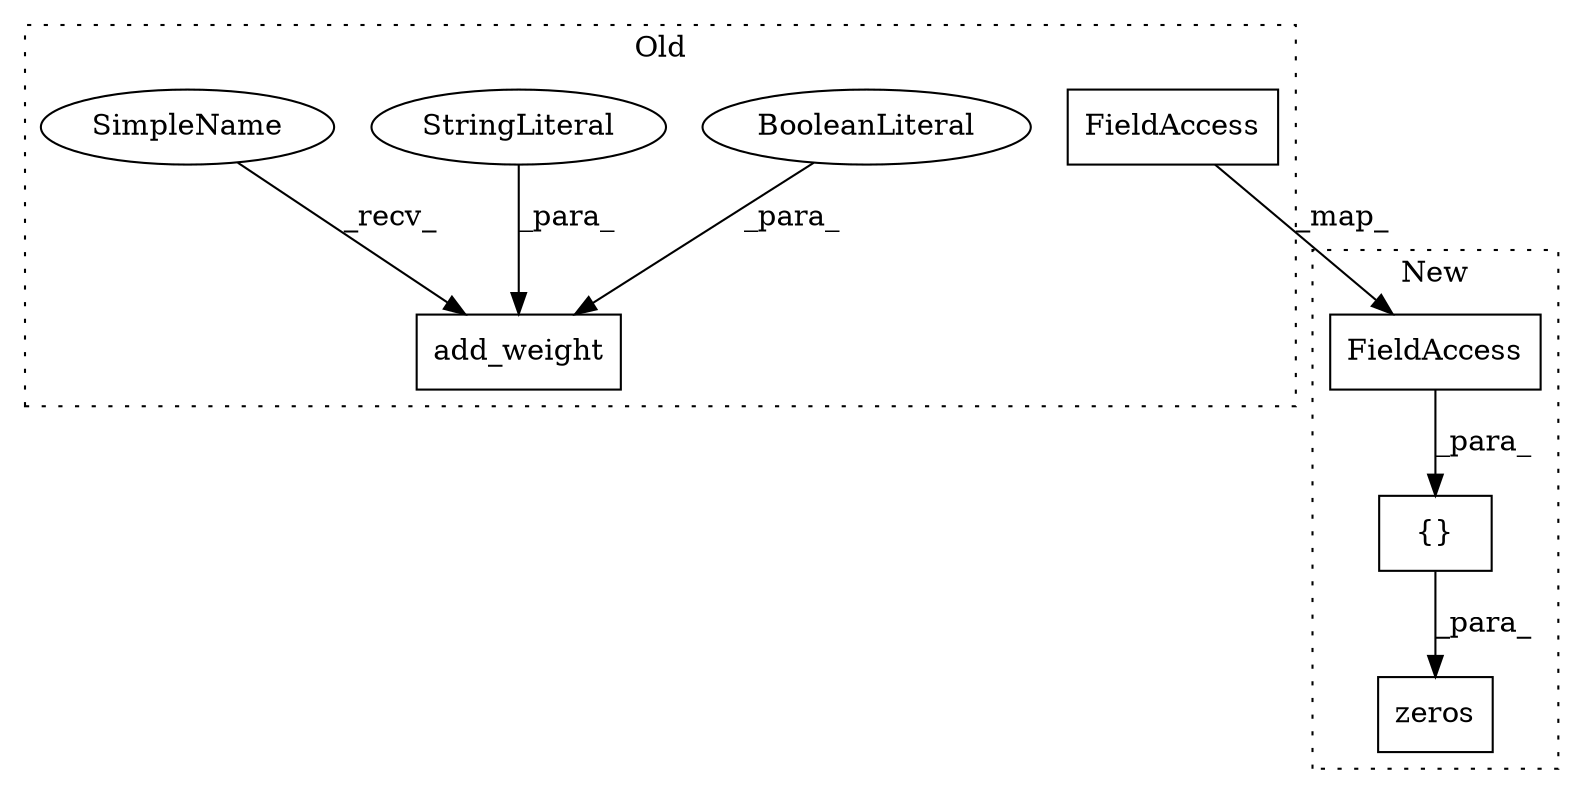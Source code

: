 digraph G {
subgraph cluster0 {
1 [label="add_weight" a="32" s="70310,70385" l="11,1" shape="box"];
4 [label="BooleanLiteral" a="9" s="70381" l="4" shape="ellipse"];
5 [label="StringLiteral" a="45" s="70321" l="6" shape="ellipse"];
6 [label="FieldAccess" a="22" s="70248" l="14" shape="box"];
8 [label="SimpleName" a="42" s="70305" l="4" shape="ellipse"];
label = "Old";
style="dotted";
}
subgraph cluster1 {
2 [label="zeros" a="32" s="70482,70513" l="6,1" shape="box"];
3 [label="{}" a="4" s="70497,70512" l="1,1" shape="box"];
7 [label="FieldAccess" a="22" s="70498" l="14" shape="box"];
label = "New";
style="dotted";
}
3 -> 2 [label="_para_"];
4 -> 1 [label="_para_"];
5 -> 1 [label="_para_"];
6 -> 7 [label="_map_"];
7 -> 3 [label="_para_"];
8 -> 1 [label="_recv_"];
}